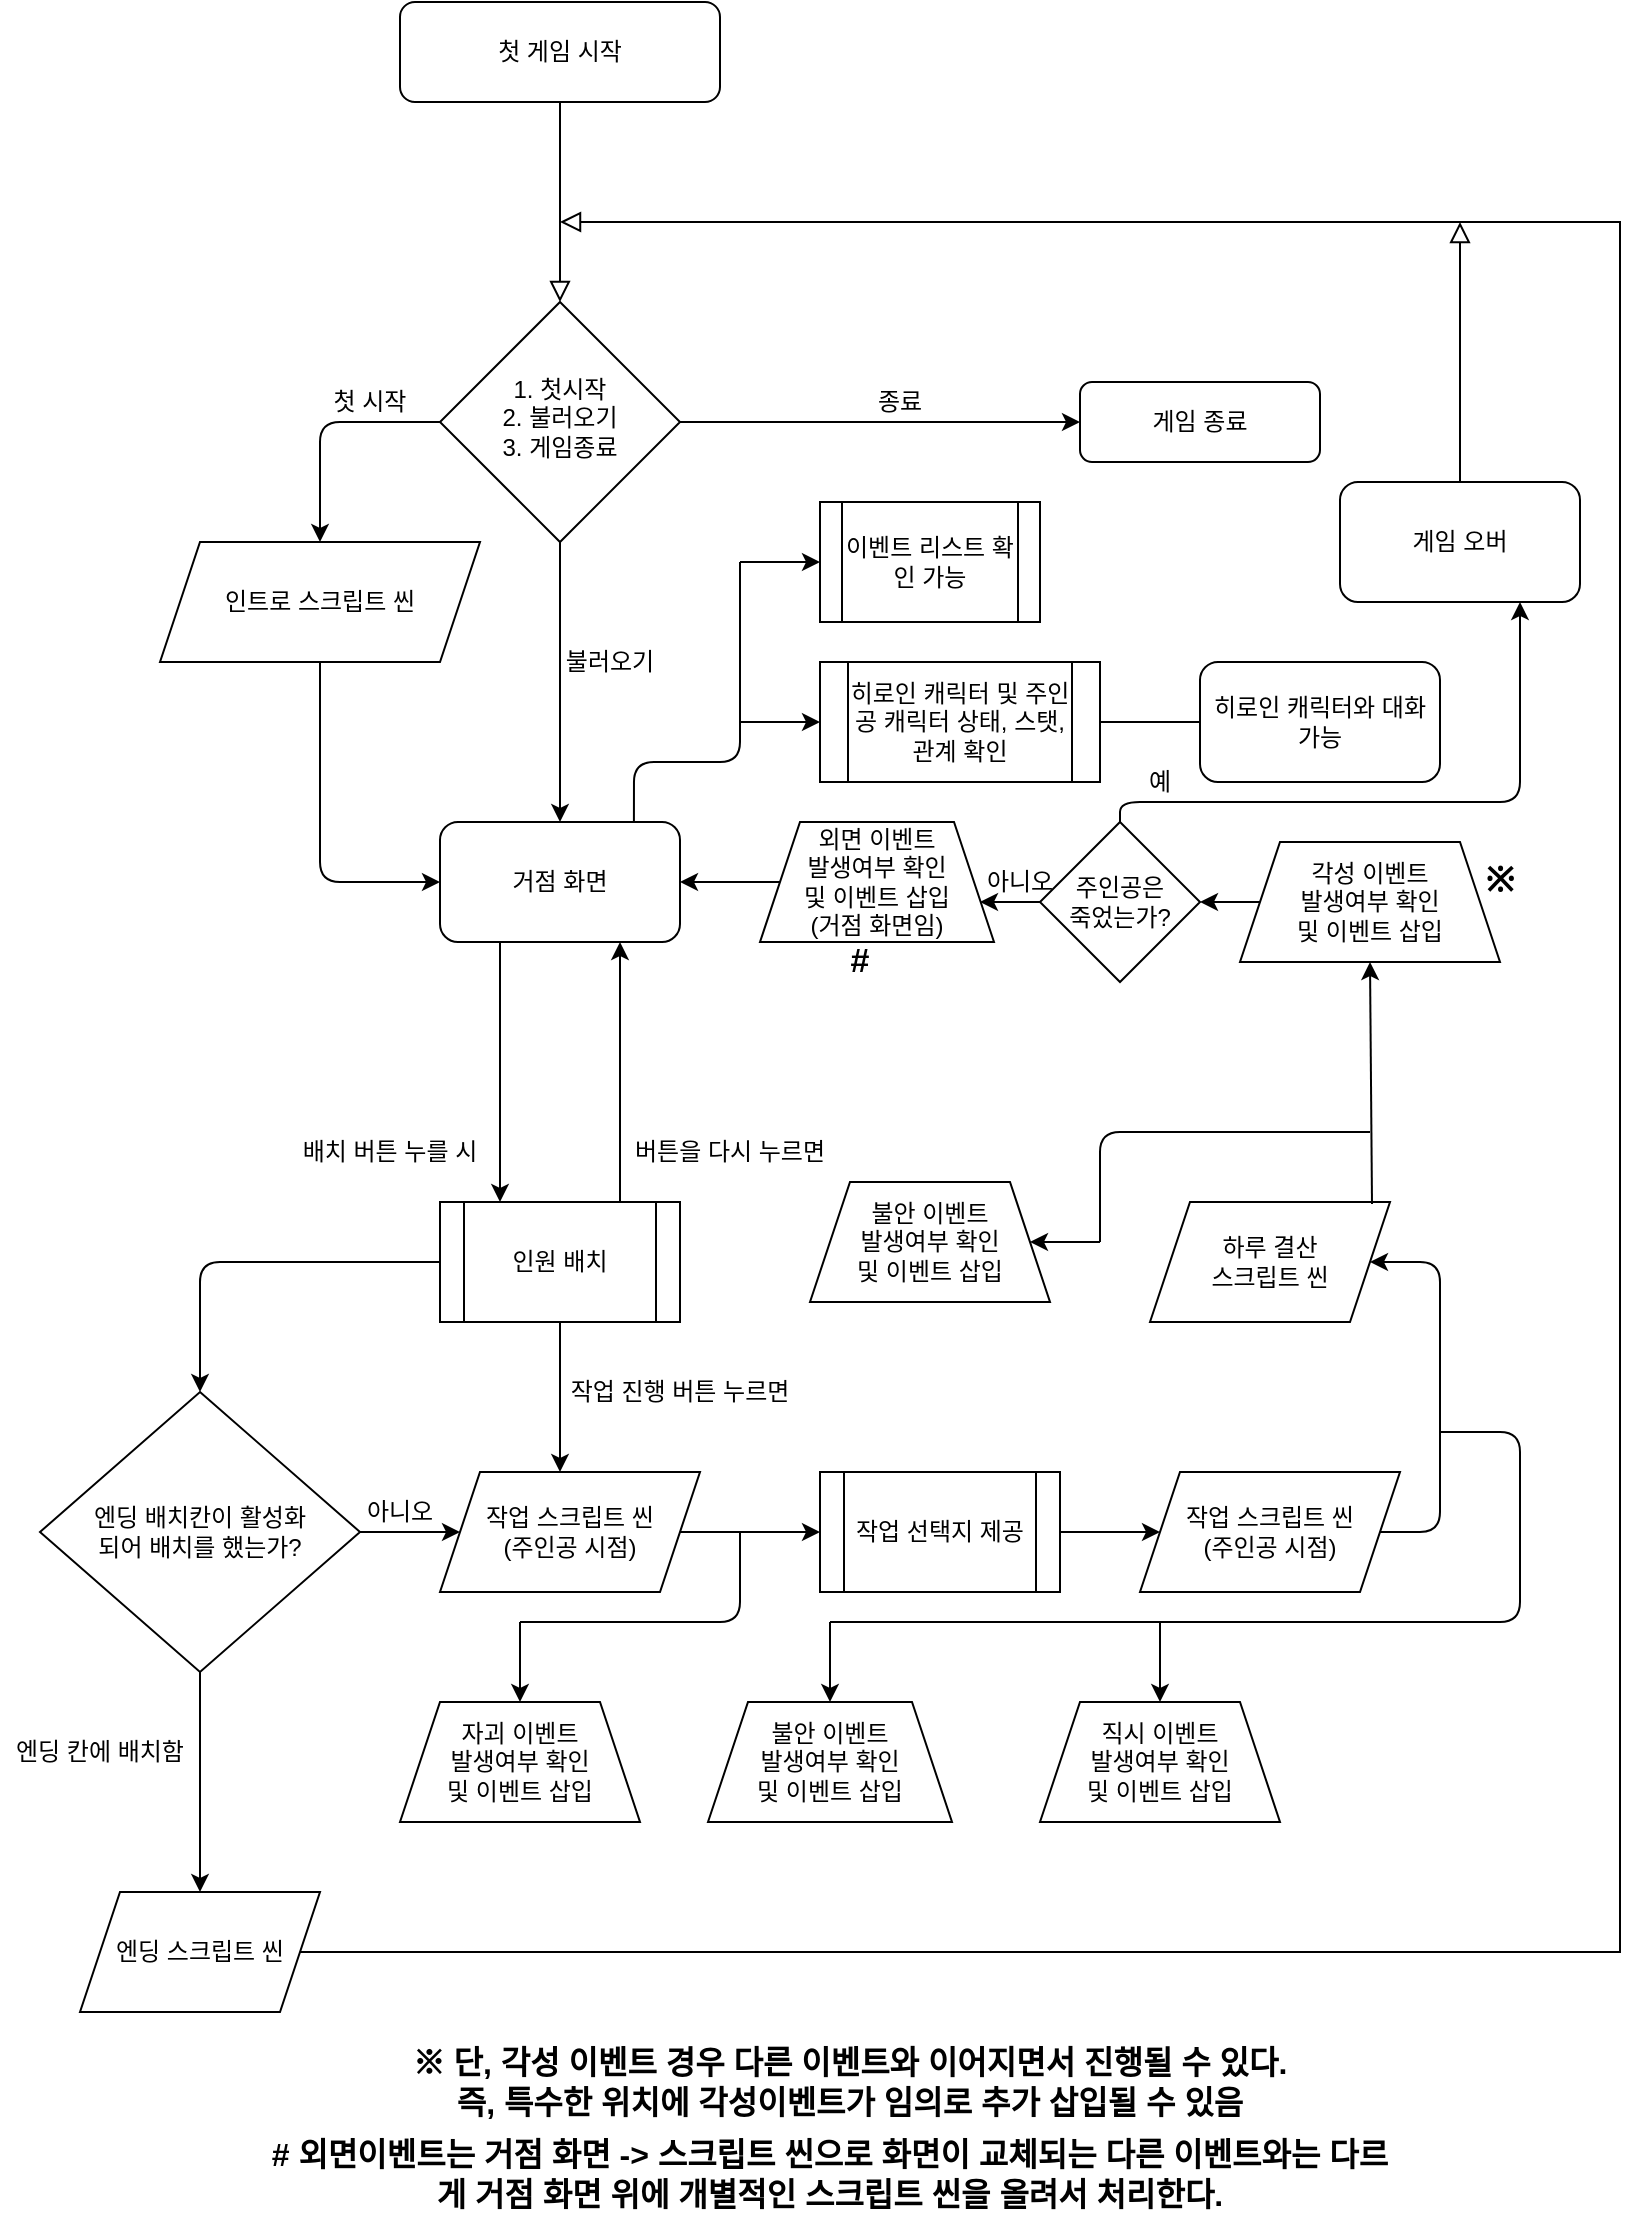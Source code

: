 <mxfile version="13.7.1" type="google"><diagram id="C5RBs43oDa-KdzZeNtuy" name="Page-1"><mxGraphModel dx="941" dy="494" grid="1" gridSize="10" guides="1" tooltips="1" connect="1" arrows="1" fold="1" page="1" pageScale="1" pageWidth="827" pageHeight="1169" math="0" shadow="0"><root><mxCell id="WIyWlLk6GJQsqaUBKTNV-0"/><mxCell id="WIyWlLk6GJQsqaUBKTNV-1" parent="WIyWlLk6GJQsqaUBKTNV-0"/><mxCell id="WIyWlLk6GJQsqaUBKTNV-2" value="" style="rounded=0;html=1;jettySize=auto;orthogonalLoop=1;fontSize=11;endArrow=block;endFill=0;endSize=8;strokeWidth=1;shadow=0;labelBackgroundColor=none;edgeStyle=orthogonalEdgeStyle;" parent="WIyWlLk6GJQsqaUBKTNV-1" source="WIyWlLk6GJQsqaUBKTNV-3" target="WIyWlLk6GJQsqaUBKTNV-6" edge="1"><mxGeometry relative="1" as="geometry"/></mxCell><mxCell id="WIyWlLk6GJQsqaUBKTNV-3" value="첫 게임 시작" style="rounded=1;whiteSpace=wrap;html=1;fontSize=12;glass=0;strokeWidth=1;shadow=0;" parent="WIyWlLk6GJQsqaUBKTNV-1" vertex="1"><mxGeometry x="200" y="20" width="160" height="50" as="geometry"/></mxCell><mxCell id="WIyWlLk6GJQsqaUBKTNV-6" value="1. 첫시작&lt;br&gt;2. 불러오기&lt;br&gt;3. 게임종료" style="rhombus;whiteSpace=wrap;html=1;shadow=0;fontFamily=Helvetica;fontSize=12;align=center;strokeWidth=1;spacing=6;spacingTop=-4;" parent="WIyWlLk6GJQsqaUBKTNV-1" vertex="1"><mxGeometry x="220" y="170" width="120" height="120" as="geometry"/></mxCell><mxCell id="WIyWlLk6GJQsqaUBKTNV-7" value="게임 종료" style="rounded=1;whiteSpace=wrap;html=1;fontSize=12;glass=0;strokeWidth=1;shadow=0;" parent="WIyWlLk6GJQsqaUBKTNV-1" vertex="1"><mxGeometry x="540" y="210" width="120" height="40" as="geometry"/></mxCell><mxCell id="WIyWlLk6GJQsqaUBKTNV-11" value="거점 화면" style="rounded=1;whiteSpace=wrap;html=1;fontSize=12;glass=0;strokeWidth=1;shadow=0;" parent="WIyWlLk6GJQsqaUBKTNV-1" vertex="1"><mxGeometry x="220" y="430" width="120" height="60" as="geometry"/></mxCell><mxCell id="paCE8D0T1aVm_U85wlqr-6" value="" style="group" parent="WIyWlLk6GJQsqaUBKTNV-1" vertex="1" connectable="0"><mxGeometry x="430" y="210" width="40" height="20" as="geometry"/></mxCell><mxCell id="paCE8D0T1aVm_U85wlqr-1" value="" style="edgeStyle=orthogonalEdgeStyle;rounded=0;orthogonalLoop=1;jettySize=auto;html=1;exitX=1;exitY=0.5;exitDx=0;exitDy=0;entryX=0;entryY=0.5;entryDx=0;entryDy=0;" parent="paCE8D0T1aVm_U85wlqr-6" source="WIyWlLk6GJQsqaUBKTNV-6" target="WIyWlLk6GJQsqaUBKTNV-7" edge="1"><mxGeometry relative="1" as="geometry"><mxPoint x="-30" y="-110" as="targetPoint"/></mxGeometry></mxCell><mxCell id="paCE8D0T1aVm_U85wlqr-2" value="종료" style="text;html=1;strokeColor=none;fillColor=none;align=center;verticalAlign=middle;whiteSpace=wrap;rounded=0;" parent="paCE8D0T1aVm_U85wlqr-6" vertex="1"><mxGeometry width="40" height="20" as="geometry"/></mxCell><mxCell id="paCE8D0T1aVm_U85wlqr-7" value="" style="endArrow=classic;html=1;exitX=0.5;exitY=1;exitDx=0;exitDy=0;entryX=0.5;entryY=0;entryDx=0;entryDy=0;" parent="WIyWlLk6GJQsqaUBKTNV-1" source="WIyWlLk6GJQsqaUBKTNV-6" target="WIyWlLk6GJQsqaUBKTNV-11" edge="1"><mxGeometry width="50" height="50" relative="1" as="geometry"><mxPoint x="440" y="360" as="sourcePoint"/><mxPoint x="490" y="310" as="targetPoint"/></mxGeometry></mxCell><mxCell id="paCE8D0T1aVm_U85wlqr-9" value="불러오기" style="text;html=1;strokeColor=none;fillColor=none;align=center;verticalAlign=middle;whiteSpace=wrap;rounded=0;" parent="WIyWlLk6GJQsqaUBKTNV-1" vertex="1"><mxGeometry x="280" y="340" width="50" height="20" as="geometry"/></mxCell><mxCell id="paCE8D0T1aVm_U85wlqr-12" value="" style="endArrow=classic;html=1;exitX=0;exitY=0.5;exitDx=0;exitDy=0;entryX=0.5;entryY=0;entryDx=0;entryDy=0;" parent="WIyWlLk6GJQsqaUBKTNV-1" source="WIyWlLk6GJQsqaUBKTNV-6" target="EhkmRBjbKEWwrHhJ-phg-6" edge="1"><mxGeometry width="50" height="50" relative="1" as="geometry"><mxPoint x="140" y="250" as="sourcePoint"/><mxPoint x="155" y="290" as="targetPoint"/><Array as="points"><mxPoint x="160" y="230"/></Array></mxGeometry></mxCell><mxCell id="paCE8D0T1aVm_U85wlqr-13" value="" style="endArrow=classic;html=1;exitX=0.5;exitY=1;exitDx=0;exitDy=0;entryX=0;entryY=0.5;entryDx=0;entryDy=0;" parent="WIyWlLk6GJQsqaUBKTNV-1" source="EhkmRBjbKEWwrHhJ-phg-6" target="WIyWlLk6GJQsqaUBKTNV-11" edge="1"><mxGeometry width="50" height="50" relative="1" as="geometry"><mxPoint x="155" y="350" as="sourcePoint"/><mxPoint x="490" y="300" as="targetPoint"/><Array as="points"><mxPoint x="160" y="460"/></Array></mxGeometry></mxCell><mxCell id="paCE8D0T1aVm_U85wlqr-14" value="첫 시작" style="text;html=1;strokeColor=none;fillColor=none;align=center;verticalAlign=middle;whiteSpace=wrap;rounded=0;" parent="WIyWlLk6GJQsqaUBKTNV-1" vertex="1"><mxGeometry x="160" y="210" width="50" height="20" as="geometry"/></mxCell><mxCell id="paCE8D0T1aVm_U85wlqr-16" value="이벤트 리스트 확인 가능" style="shape=process;whiteSpace=wrap;html=1;backgroundOutline=1;" parent="WIyWlLk6GJQsqaUBKTNV-1" vertex="1"><mxGeometry x="410" y="270" width="110" height="60" as="geometry"/></mxCell><mxCell id="paCE8D0T1aVm_U85wlqr-17" value="히로인 캐릭터 및 주인공 캐릭터 상태, 스탯, 관계 확인" style="shape=process;whiteSpace=wrap;html=1;backgroundOutline=1;" parent="WIyWlLk6GJQsqaUBKTNV-1" vertex="1"><mxGeometry x="410" y="350" width="140" height="60" as="geometry"/></mxCell><mxCell id="paCE8D0T1aVm_U85wlqr-18" value="" style="endArrow=none;html=1;exitX=0.808;exitY=0;exitDx=0;exitDy=0;exitPerimeter=0;" parent="WIyWlLk6GJQsqaUBKTNV-1" source="WIyWlLk6GJQsqaUBKTNV-11" edge="1"><mxGeometry width="50" height="50" relative="1" as="geometry"><mxPoint x="440" y="530" as="sourcePoint"/><mxPoint x="370" y="300" as="targetPoint"/><Array as="points"><mxPoint x="317" y="400"/><mxPoint x="370" y="400"/></Array></mxGeometry></mxCell><mxCell id="paCE8D0T1aVm_U85wlqr-19" value="" style="endArrow=classic;html=1;entryX=0;entryY=0.5;entryDx=0;entryDy=0;" parent="WIyWlLk6GJQsqaUBKTNV-1" target="paCE8D0T1aVm_U85wlqr-16" edge="1"><mxGeometry width="50" height="50" relative="1" as="geometry"><mxPoint x="370" y="300" as="sourcePoint"/><mxPoint x="490" y="480" as="targetPoint"/></mxGeometry></mxCell><mxCell id="paCE8D0T1aVm_U85wlqr-20" value="" style="endArrow=classic;html=1;entryX=0;entryY=0.5;entryDx=0;entryDy=0;" parent="WIyWlLk6GJQsqaUBKTNV-1" target="paCE8D0T1aVm_U85wlqr-17" edge="1"><mxGeometry width="50" height="50" relative="1" as="geometry"><mxPoint x="370" y="380" as="sourcePoint"/><mxPoint x="420" y="310" as="targetPoint"/></mxGeometry></mxCell><mxCell id="paCE8D0T1aVm_U85wlqr-21" value="히로인 캐릭터와 대화 가능" style="rounded=1;whiteSpace=wrap;html=1;" parent="WIyWlLk6GJQsqaUBKTNV-1" vertex="1"><mxGeometry x="600" y="350" width="120" height="60" as="geometry"/></mxCell><mxCell id="paCE8D0T1aVm_U85wlqr-22" value="" style="endArrow=none;html=1;entryX=0;entryY=0.5;entryDx=0;entryDy=0;exitX=1;exitY=0.5;exitDx=0;exitDy=0;" parent="WIyWlLk6GJQsqaUBKTNV-1" source="paCE8D0T1aVm_U85wlqr-17" target="paCE8D0T1aVm_U85wlqr-21" edge="1"><mxGeometry width="50" height="50" relative="1" as="geometry"><mxPoint x="440" y="320" as="sourcePoint"/><mxPoint x="490" y="270" as="targetPoint"/></mxGeometry></mxCell><mxCell id="EhkmRBjbKEWwrHhJ-phg-0" value="" style="endArrow=classic;html=1;exitX=0.25;exitY=1;exitDx=0;exitDy=0;entryX=0.25;entryY=0;entryDx=0;entryDy=0;" edge="1" parent="WIyWlLk6GJQsqaUBKTNV-1" source="WIyWlLk6GJQsqaUBKTNV-11" target="EhkmRBjbKEWwrHhJ-phg-15"><mxGeometry width="50" height="50" relative="1" as="geometry"><mxPoint x="440" y="530" as="sourcePoint"/><mxPoint x="250" y="525" as="targetPoint"/></mxGeometry></mxCell><mxCell id="EhkmRBjbKEWwrHhJ-phg-1" value="" style="endArrow=classic;html=1;entryX=0.75;entryY=1;entryDx=0;entryDy=0;exitX=0.75;exitY=0;exitDx=0;exitDy=0;" edge="1" parent="WIyWlLk6GJQsqaUBKTNV-1" source="EhkmRBjbKEWwrHhJ-phg-15" target="WIyWlLk6GJQsqaUBKTNV-11"><mxGeometry width="50" height="50" relative="1" as="geometry"><mxPoint x="300" y="525" as="sourcePoint"/><mxPoint x="490" y="480" as="targetPoint"/></mxGeometry></mxCell><mxCell id="EhkmRBjbKEWwrHhJ-phg-2" value="버튼을 다시 누르면" style="text;html=1;strokeColor=none;fillColor=none;align=center;verticalAlign=middle;whiteSpace=wrap;rounded=0;" vertex="1" parent="WIyWlLk6GJQsqaUBKTNV-1"><mxGeometry x="310" y="585" width="110" height="20" as="geometry"/></mxCell><mxCell id="EhkmRBjbKEWwrHhJ-phg-3" value="배치 버튼 누를 시" style="text;html=1;strokeColor=none;fillColor=none;align=center;verticalAlign=middle;whiteSpace=wrap;rounded=0;" vertex="1" parent="WIyWlLk6GJQsqaUBKTNV-1"><mxGeometry x="140" y="585" width="110" height="20" as="geometry"/></mxCell><mxCell id="EhkmRBjbKEWwrHhJ-phg-4" value="" style="endArrow=classic;html=1;exitX=0;exitY=0.5;exitDx=0;exitDy=0;entryX=0.5;entryY=0;entryDx=0;entryDy=0;" edge="1" parent="WIyWlLk6GJQsqaUBKTNV-1" source="EhkmRBjbKEWwrHhJ-phg-15" target="EhkmRBjbKEWwrHhJ-phg-5"><mxGeometry width="50" height="50" relative="1" as="geometry"><mxPoint x="230" y="650" as="sourcePoint"/><mxPoint x="130" y="755" as="targetPoint"/><Array as="points"><mxPoint x="100" y="650"/></Array></mxGeometry></mxCell><mxCell id="EhkmRBjbKEWwrHhJ-phg-5" value="엔딩 배치칸이 활성화&lt;br&gt;되어 배치를 했는가?" style="rhombus;whiteSpace=wrap;html=1;" vertex="1" parent="WIyWlLk6GJQsqaUBKTNV-1"><mxGeometry x="20" y="715" width="160" height="140" as="geometry"/></mxCell><mxCell id="EhkmRBjbKEWwrHhJ-phg-6" value="&lt;span&gt;인트로 스크립트 씬&lt;/span&gt;" style="shape=parallelogram;perimeter=parallelogramPerimeter;whiteSpace=wrap;html=1;fixedSize=1;" vertex="1" parent="WIyWlLk6GJQsqaUBKTNV-1"><mxGeometry x="80" y="290" width="160" height="60" as="geometry"/></mxCell><mxCell id="EhkmRBjbKEWwrHhJ-phg-7" value="" style="endArrow=classic;html=1;exitX=0.5;exitY=1;exitDx=0;exitDy=0;" edge="1" parent="WIyWlLk6GJQsqaUBKTNV-1" source="EhkmRBjbKEWwrHhJ-phg-5"><mxGeometry width="50" height="50" relative="1" as="geometry"><mxPoint x="420" y="795" as="sourcePoint"/><mxPoint x="100" y="965" as="targetPoint"/></mxGeometry></mxCell><mxCell id="EhkmRBjbKEWwrHhJ-phg-8" value="엔딩 스크립트 씬" style="shape=parallelogram;perimeter=parallelogramPerimeter;whiteSpace=wrap;html=1;fixedSize=1;" vertex="1" parent="WIyWlLk6GJQsqaUBKTNV-1"><mxGeometry x="40" y="965" width="120" height="60" as="geometry"/></mxCell><mxCell id="EhkmRBjbKEWwrHhJ-phg-11" value="엔딩 칸에 배치함" style="text;html=1;strokeColor=none;fillColor=none;align=center;verticalAlign=middle;whiteSpace=wrap;rounded=0;" vertex="1" parent="WIyWlLk6GJQsqaUBKTNV-1"><mxGeometry y="885" width="100" height="20" as="geometry"/></mxCell><mxCell id="EhkmRBjbKEWwrHhJ-phg-14" value="작업 스크립트 씬&lt;br&gt;(주인공 시점)" style="shape=parallelogram;perimeter=parallelogramPerimeter;whiteSpace=wrap;html=1;fixedSize=1;" vertex="1" parent="WIyWlLk6GJQsqaUBKTNV-1"><mxGeometry x="220" y="755" width="130" height="60" as="geometry"/></mxCell><mxCell id="EhkmRBjbKEWwrHhJ-phg-15" value="&lt;span&gt;인원 배치&lt;/span&gt;" style="shape=process;whiteSpace=wrap;html=1;backgroundOutline=1;" vertex="1" parent="WIyWlLk6GJQsqaUBKTNV-1"><mxGeometry x="220" y="620" width="120" height="60" as="geometry"/></mxCell><mxCell id="EhkmRBjbKEWwrHhJ-phg-16" value="" style="endArrow=classic;html=1;exitX=0.5;exitY=1;exitDx=0;exitDy=0;" edge="1" parent="WIyWlLk6GJQsqaUBKTNV-1" source="EhkmRBjbKEWwrHhJ-phg-15"><mxGeometry width="50" height="50" relative="1" as="geometry"><mxPoint x="263" y="680" as="sourcePoint"/><mxPoint x="280" y="755" as="targetPoint"/></mxGeometry></mxCell><mxCell id="EhkmRBjbKEWwrHhJ-phg-17" value="" style="endArrow=classic;html=1;exitX=1;exitY=0.5;exitDx=0;exitDy=0;entryX=0;entryY=0.5;entryDx=0;entryDy=0;" edge="1" parent="WIyWlLk6GJQsqaUBKTNV-1" source="EhkmRBjbKEWwrHhJ-phg-5" target="EhkmRBjbKEWwrHhJ-phg-14"><mxGeometry width="50" height="50" relative="1" as="geometry"><mxPoint x="420" y="675" as="sourcePoint"/><mxPoint x="470" y="625" as="targetPoint"/></mxGeometry></mxCell><mxCell id="EhkmRBjbKEWwrHhJ-phg-18" value="작업 진행 버튼 누르면" style="text;html=1;strokeColor=none;fillColor=none;align=center;verticalAlign=middle;whiteSpace=wrap;rounded=0;" vertex="1" parent="WIyWlLk6GJQsqaUBKTNV-1"><mxGeometry x="280" y="705" width="120" height="20" as="geometry"/></mxCell><mxCell id="EhkmRBjbKEWwrHhJ-phg-19" value="아니오" style="text;html=1;strokeColor=none;fillColor=none;align=center;verticalAlign=middle;whiteSpace=wrap;rounded=0;" vertex="1" parent="WIyWlLk6GJQsqaUBKTNV-1"><mxGeometry x="140" y="765" width="120" height="20" as="geometry"/></mxCell><mxCell id="EhkmRBjbKEWwrHhJ-phg-21" value="" style="endArrow=classic;html=1;exitX=1;exitY=0.5;exitDx=0;exitDy=0;entryX=0;entryY=0.5;entryDx=0;entryDy=0;" edge="1" parent="WIyWlLk6GJQsqaUBKTNV-1" source="EhkmRBjbKEWwrHhJ-phg-14" target="EhkmRBjbKEWwrHhJ-phg-22"><mxGeometry width="50" height="50" relative="1" as="geometry"><mxPoint x="420" y="855" as="sourcePoint"/><mxPoint x="410" y="785" as="targetPoint"/></mxGeometry></mxCell><mxCell id="EhkmRBjbKEWwrHhJ-phg-22" value="작업 선택지 제공" style="shape=process;whiteSpace=wrap;html=1;backgroundOutline=1;" vertex="1" parent="WIyWlLk6GJQsqaUBKTNV-1"><mxGeometry x="410" y="755" width="120" height="60" as="geometry"/></mxCell><mxCell id="EhkmRBjbKEWwrHhJ-phg-23" value="" style="endArrow=classic;html=1;exitX=1;exitY=0.5;exitDx=0;exitDy=0;entryX=0;entryY=0.5;entryDx=0;entryDy=0;" edge="1" parent="WIyWlLk6GJQsqaUBKTNV-1" source="EhkmRBjbKEWwrHhJ-phg-22" target="EhkmRBjbKEWwrHhJ-phg-24"><mxGeometry width="50" height="50" relative="1" as="geometry"><mxPoint x="420" y="855" as="sourcePoint"/><mxPoint x="580" y="785" as="targetPoint"/></mxGeometry></mxCell><mxCell id="EhkmRBjbKEWwrHhJ-phg-24" value="&lt;span&gt;작업 스크립트 씬&lt;/span&gt;&lt;br&gt;&lt;span&gt;(주인공 시점)&lt;/span&gt;" style="shape=parallelogram;perimeter=parallelogramPerimeter;whiteSpace=wrap;html=1;fixedSize=1;" vertex="1" parent="WIyWlLk6GJQsqaUBKTNV-1"><mxGeometry x="570" y="755" width="130" height="60" as="geometry"/></mxCell><mxCell id="EhkmRBjbKEWwrHhJ-phg-25" value="자괴 이벤트&lt;br&gt;발생여부 확인&lt;br&gt;및 이벤트 삽입" style="shape=trapezoid;perimeter=trapezoidPerimeter;whiteSpace=wrap;html=1;fixedSize=1;" vertex="1" parent="WIyWlLk6GJQsqaUBKTNV-1"><mxGeometry x="200" y="870" width="120" height="60" as="geometry"/></mxCell><mxCell id="EhkmRBjbKEWwrHhJ-phg-26" value="불안 이벤트&lt;br&gt;발생여부 확인&lt;br&gt;및 이벤트 삽입" style="shape=trapezoid;perimeter=trapezoidPerimeter;whiteSpace=wrap;html=1;fixedSize=1;" vertex="1" parent="WIyWlLk6GJQsqaUBKTNV-1"><mxGeometry x="354" y="870" width="122" height="60" as="geometry"/></mxCell><mxCell id="EhkmRBjbKEWwrHhJ-phg-27" value="직시 이벤트&lt;br&gt;발생여부 확인&lt;br&gt;및 이벤트 삽입" style="shape=trapezoid;perimeter=trapezoidPerimeter;whiteSpace=wrap;html=1;fixedSize=1;" vertex="1" parent="WIyWlLk6GJQsqaUBKTNV-1"><mxGeometry x="520" y="870" width="120" height="60" as="geometry"/></mxCell><mxCell id="EhkmRBjbKEWwrHhJ-phg-28" value="" style="endArrow=none;html=1;" edge="1" parent="WIyWlLk6GJQsqaUBKTNV-1"><mxGeometry width="50" height="50" relative="1" as="geometry"><mxPoint x="415" y="830" as="sourcePoint"/><mxPoint x="720" y="735" as="targetPoint"/><Array as="points"><mxPoint x="760" y="830"/><mxPoint x="760" y="735"/></Array></mxGeometry></mxCell><mxCell id="EhkmRBjbKEWwrHhJ-phg-29" value="" style="endArrow=classic;html=1;entryX=0.5;entryY=0;entryDx=0;entryDy=0;" edge="1" parent="WIyWlLk6GJQsqaUBKTNV-1" target="EhkmRBjbKEWwrHhJ-phg-25"><mxGeometry width="50" height="50" relative="1" as="geometry"><mxPoint x="260" y="830" as="sourcePoint"/><mxPoint x="470" y="780" as="targetPoint"/></mxGeometry></mxCell><mxCell id="EhkmRBjbKEWwrHhJ-phg-32" value="" style="endArrow=classic;html=1;entryX=0.5;entryY=0;entryDx=0;entryDy=0;" edge="1" parent="WIyWlLk6GJQsqaUBKTNV-1" target="EhkmRBjbKEWwrHhJ-phg-27"><mxGeometry width="50" height="50" relative="1" as="geometry"><mxPoint x="580" y="830" as="sourcePoint"/><mxPoint x="290" y="900" as="targetPoint"/></mxGeometry></mxCell><mxCell id="EhkmRBjbKEWwrHhJ-phg-31" value="" style="endArrow=classic;html=1;entryX=0.5;entryY=0;entryDx=0;entryDy=0;" edge="1" parent="WIyWlLk6GJQsqaUBKTNV-1" target="EhkmRBjbKEWwrHhJ-phg-26"><mxGeometry width="50" height="50" relative="1" as="geometry"><mxPoint x="415" y="830" as="sourcePoint"/><mxPoint x="280" y="890" as="targetPoint"/></mxGeometry></mxCell><mxCell id="EhkmRBjbKEWwrHhJ-phg-34" value="" style="rounded=0;html=1;jettySize=auto;orthogonalLoop=1;fontSize=11;endArrow=block;endFill=0;endSize=8;strokeWidth=1;shadow=0;labelBackgroundColor=none;edgeStyle=orthogonalEdgeStyle;exitX=1;exitY=0.5;exitDx=0;exitDy=0;" edge="1" parent="WIyWlLk6GJQsqaUBKTNV-1" source="EhkmRBjbKEWwrHhJ-phg-8"><mxGeometry relative="1" as="geometry"><mxPoint x="290" y="80" as="sourcePoint"/><mxPoint x="280" y="130" as="targetPoint"/><Array as="points"><mxPoint x="810" y="995"/><mxPoint x="810" y="130"/></Array></mxGeometry></mxCell><mxCell id="EhkmRBjbKEWwrHhJ-phg-35" value="" style="endArrow=none;html=1;" edge="1" parent="WIyWlLk6GJQsqaUBKTNV-1"><mxGeometry width="50" height="50" relative="1" as="geometry"><mxPoint x="370" y="785" as="sourcePoint"/><mxPoint x="260" y="830" as="targetPoint"/><Array as="points"><mxPoint x="370" y="830"/></Array></mxGeometry></mxCell><mxCell id="EhkmRBjbKEWwrHhJ-phg-36" value="하루 결산&lt;br&gt;스크립트 씬" style="shape=parallelogram;perimeter=parallelogramPerimeter;whiteSpace=wrap;html=1;fixedSize=1;" vertex="1" parent="WIyWlLk6GJQsqaUBKTNV-1"><mxGeometry x="575" y="620" width="120" height="60" as="geometry"/></mxCell><mxCell id="EhkmRBjbKEWwrHhJ-phg-37" value="" style="endArrow=classic;html=1;entryX=1;entryY=0.5;entryDx=0;entryDy=0;exitX=1;exitY=0.5;exitDx=0;exitDy=0;" edge="1" parent="WIyWlLk6GJQsqaUBKTNV-1" source="EhkmRBjbKEWwrHhJ-phg-24" target="EhkmRBjbKEWwrHhJ-phg-36"><mxGeometry width="50" height="50" relative="1" as="geometry"><mxPoint x="90" y="745" as="sourcePoint"/><mxPoint x="140" y="695" as="targetPoint"/><Array as="points"><mxPoint x="720" y="785"/><mxPoint x="720" y="650"/></Array></mxGeometry></mxCell><mxCell id="EhkmRBjbKEWwrHhJ-phg-38" value="&lt;span&gt;불안 이벤트&lt;/span&gt;&lt;br&gt;&lt;span&gt;발생여부 확인&lt;/span&gt;&lt;br&gt;&lt;span&gt;및 이벤트 삽입&lt;/span&gt;" style="shape=trapezoid;perimeter=trapezoidPerimeter;whiteSpace=wrap;html=1;fixedSize=1;" vertex="1" parent="WIyWlLk6GJQsqaUBKTNV-1"><mxGeometry x="405" y="610" width="120" height="60" as="geometry"/></mxCell><mxCell id="EhkmRBjbKEWwrHhJ-phg-39" value="&lt;span&gt;외면 이벤트&lt;/span&gt;&lt;br&gt;&lt;span&gt;발생여부 확인&lt;br&gt;및 이벤트 삽입&lt;br&gt;(거점 화면임)&lt;br&gt;&lt;/span&gt;" style="shape=trapezoid;perimeter=trapezoidPerimeter;whiteSpace=wrap;html=1;fixedSize=1;" vertex="1" parent="WIyWlLk6GJQsqaUBKTNV-1"><mxGeometry x="380" y="430" width="117" height="60" as="geometry"/></mxCell><mxCell id="EhkmRBjbKEWwrHhJ-phg-40" value="&lt;span&gt;각성 이벤트&lt;/span&gt;&lt;br&gt;&lt;span&gt;발생여부 확인&lt;/span&gt;&lt;br&gt;&lt;span&gt;및 이벤트 삽입&lt;/span&gt;" style="shape=trapezoid;perimeter=trapezoidPerimeter;whiteSpace=wrap;html=1;fixedSize=1;" vertex="1" parent="WIyWlLk6GJQsqaUBKTNV-1"><mxGeometry x="620" y="440" width="130" height="60" as="geometry"/></mxCell><mxCell id="EhkmRBjbKEWwrHhJ-phg-41" value="" style="endArrow=classic;html=1;entryX=0.5;entryY=1;entryDx=0;entryDy=0;exitX=0.925;exitY=0.017;exitDx=0;exitDy=0;exitPerimeter=0;" edge="1" parent="WIyWlLk6GJQsqaUBKTNV-1" source="EhkmRBjbKEWwrHhJ-phg-36" target="EhkmRBjbKEWwrHhJ-phg-40"><mxGeometry width="50" height="50" relative="1" as="geometry"><mxPoint x="685" y="565" as="sourcePoint"/><mxPoint x="470" y="510" as="targetPoint"/></mxGeometry></mxCell><mxCell id="EhkmRBjbKEWwrHhJ-phg-44" value="" style="endArrow=none;html=1;" edge="1" parent="WIyWlLk6GJQsqaUBKTNV-1"><mxGeometry width="50" height="50" relative="1" as="geometry"><mxPoint x="550" y="640" as="sourcePoint"/><mxPoint x="685" y="585" as="targetPoint"/><Array as="points"><mxPoint x="550" y="585"/></Array></mxGeometry></mxCell><mxCell id="EhkmRBjbKEWwrHhJ-phg-47" value="" style="endArrow=classic;html=1;entryX=1;entryY=0.5;entryDx=0;entryDy=0;" edge="1" parent="WIyWlLk6GJQsqaUBKTNV-1" target="EhkmRBjbKEWwrHhJ-phg-38"><mxGeometry width="50" height="50" relative="1" as="geometry"><mxPoint x="550" y="640" as="sourcePoint"/><mxPoint x="590" y="595" as="targetPoint"/></mxGeometry></mxCell><mxCell id="EhkmRBjbKEWwrHhJ-phg-49" value="주인공은&lt;br&gt;죽었는가?" style="rhombus;whiteSpace=wrap;html=1;" vertex="1" parent="WIyWlLk6GJQsqaUBKTNV-1"><mxGeometry x="520" y="430" width="80" height="80" as="geometry"/></mxCell><mxCell id="EhkmRBjbKEWwrHhJ-phg-50" value="" style="endArrow=classic;html=1;exitX=0;exitY=0.5;exitDx=0;exitDy=0;entryX=1;entryY=0.5;entryDx=0;entryDy=0;" edge="1" parent="WIyWlLk6GJQsqaUBKTNV-1" source="EhkmRBjbKEWwrHhJ-phg-40" target="EhkmRBjbKEWwrHhJ-phg-49"><mxGeometry width="50" height="50" relative="1" as="geometry"><mxPoint x="420" y="400" as="sourcePoint"/><mxPoint x="470" y="350" as="targetPoint"/></mxGeometry></mxCell><mxCell id="EhkmRBjbKEWwrHhJ-phg-52" value="" style="endArrow=classic;html=1;exitX=0;exitY=0.5;exitDx=0;exitDy=0;entryX=1;entryY=0.5;entryDx=0;entryDy=0;" edge="1" parent="WIyWlLk6GJQsqaUBKTNV-1" source="EhkmRBjbKEWwrHhJ-phg-39" target="WIyWlLk6GJQsqaUBKTNV-11"><mxGeometry width="50" height="50" relative="1" as="geometry"><mxPoint x="420" y="400" as="sourcePoint"/><mxPoint x="470" y="350" as="targetPoint"/></mxGeometry></mxCell><mxCell id="EhkmRBjbKEWwrHhJ-phg-51" value="" style="endArrow=classic;html=1;exitX=0;exitY=0.5;exitDx=0;exitDy=0;" edge="1" parent="WIyWlLk6GJQsqaUBKTNV-1" source="EhkmRBjbKEWwrHhJ-phg-49"><mxGeometry width="50" height="50" relative="1" as="geometry"><mxPoint x="640" y="480" as="sourcePoint"/><mxPoint x="490" y="470" as="targetPoint"/></mxGeometry></mxCell><mxCell id="EhkmRBjbKEWwrHhJ-phg-53" value="아니오" style="text;html=1;strokeColor=none;fillColor=none;align=center;verticalAlign=middle;whiteSpace=wrap;rounded=0;" vertex="1" parent="WIyWlLk6GJQsqaUBKTNV-1"><mxGeometry x="490" y="450" width="40" height="20" as="geometry"/></mxCell><mxCell id="EhkmRBjbKEWwrHhJ-phg-54" value="게임 오버" style="rounded=1;whiteSpace=wrap;html=1;" vertex="1" parent="WIyWlLk6GJQsqaUBKTNV-1"><mxGeometry x="670" y="260" width="120" height="60" as="geometry"/></mxCell><mxCell id="EhkmRBjbKEWwrHhJ-phg-57" value="" style="endArrow=classic;html=1;entryX=0.75;entryY=1;entryDx=0;entryDy=0;exitX=0.5;exitY=0;exitDx=0;exitDy=0;" edge="1" parent="WIyWlLk6GJQsqaUBKTNV-1" source="EhkmRBjbKEWwrHhJ-phg-49" target="EhkmRBjbKEWwrHhJ-phg-54"><mxGeometry width="50" height="50" relative="1" as="geometry"><mxPoint x="370" y="450" as="sourcePoint"/><mxPoint x="420" y="400" as="targetPoint"/><Array as="points"><mxPoint x="560" y="420"/><mxPoint x="760" y="420"/></Array></mxGeometry></mxCell><mxCell id="EhkmRBjbKEWwrHhJ-phg-59" value="" style="rounded=0;html=1;jettySize=auto;orthogonalLoop=1;fontSize=11;endArrow=block;endFill=0;endSize=8;strokeWidth=1;shadow=0;labelBackgroundColor=none;edgeStyle=orthogonalEdgeStyle;exitX=0.5;exitY=0;exitDx=0;exitDy=0;" edge="1" parent="WIyWlLk6GJQsqaUBKTNV-1" source="EhkmRBjbKEWwrHhJ-phg-54"><mxGeometry relative="1" as="geometry"><mxPoint x="290" y="80" as="sourcePoint"/><mxPoint x="730" y="130" as="targetPoint"/></mxGeometry></mxCell><mxCell id="EhkmRBjbKEWwrHhJ-phg-60" value="&lt;b&gt;&lt;font style=&quot;font-size: 16px&quot;&gt;※ 단, 각성 이벤트 경우 다른 이벤트와 이어지면서 진행될 수 있다.&lt;br&gt;즉, 특수한 위치에 각성이벤트가 임의로 추가 삽입될 수 있음&lt;br&gt;&lt;/font&gt;&lt;/b&gt;" style="text;html=1;strokeColor=none;fillColor=none;align=center;verticalAlign=middle;whiteSpace=wrap;rounded=0;" vertex="1" parent="WIyWlLk6GJQsqaUBKTNV-1"><mxGeometry x="170" y="1050" width="510" height="20" as="geometry"/></mxCell><mxCell id="EhkmRBjbKEWwrHhJ-phg-62" value="예" style="text;html=1;strokeColor=none;fillColor=none;align=center;verticalAlign=middle;whiteSpace=wrap;rounded=0;" vertex="1" parent="WIyWlLk6GJQsqaUBKTNV-1"><mxGeometry x="560" y="400" width="40" height="20" as="geometry"/></mxCell><mxCell id="EhkmRBjbKEWwrHhJ-phg-63" value="&lt;b&gt;&lt;font style=&quot;font-size: 17px&quot;&gt;※&lt;/font&gt;&lt;/b&gt;" style="text;html=1;strokeColor=none;fillColor=none;align=center;verticalAlign=middle;whiteSpace=wrap;rounded=0;" vertex="1" parent="WIyWlLk6GJQsqaUBKTNV-1"><mxGeometry x="730" y="450" width="40" height="20" as="geometry"/></mxCell><mxCell id="EhkmRBjbKEWwrHhJ-phg-64" value="&lt;b&gt;&lt;font style=&quot;font-size: 17px&quot;&gt;#&lt;/font&gt;&lt;/b&gt;" style="text;html=1;strokeColor=none;fillColor=none;align=center;verticalAlign=middle;whiteSpace=wrap;rounded=0;" vertex="1" parent="WIyWlLk6GJQsqaUBKTNV-1"><mxGeometry x="410" y="490" width="40" height="20" as="geometry"/></mxCell><mxCell id="EhkmRBjbKEWwrHhJ-phg-65" value="&lt;b&gt;&lt;font style=&quot;font-size: 16px&quot;&gt;# 외면이벤트는 거점 화면 -&amp;gt; 스크립트 씬으로 화면이 교체되는 다른 이벤트와는 다르게 거점 화면 위에 개별적인 스크립트 씬을 올려서 처리한다.&lt;br&gt;&lt;/font&gt;&lt;/b&gt;" style="text;html=1;strokeColor=none;fillColor=none;align=center;verticalAlign=middle;whiteSpace=wrap;rounded=0;" vertex="1" parent="WIyWlLk6GJQsqaUBKTNV-1"><mxGeometry x="130" y="1096" width="570" height="20" as="geometry"/></mxCell></root></mxGraphModel></diagram></mxfile>